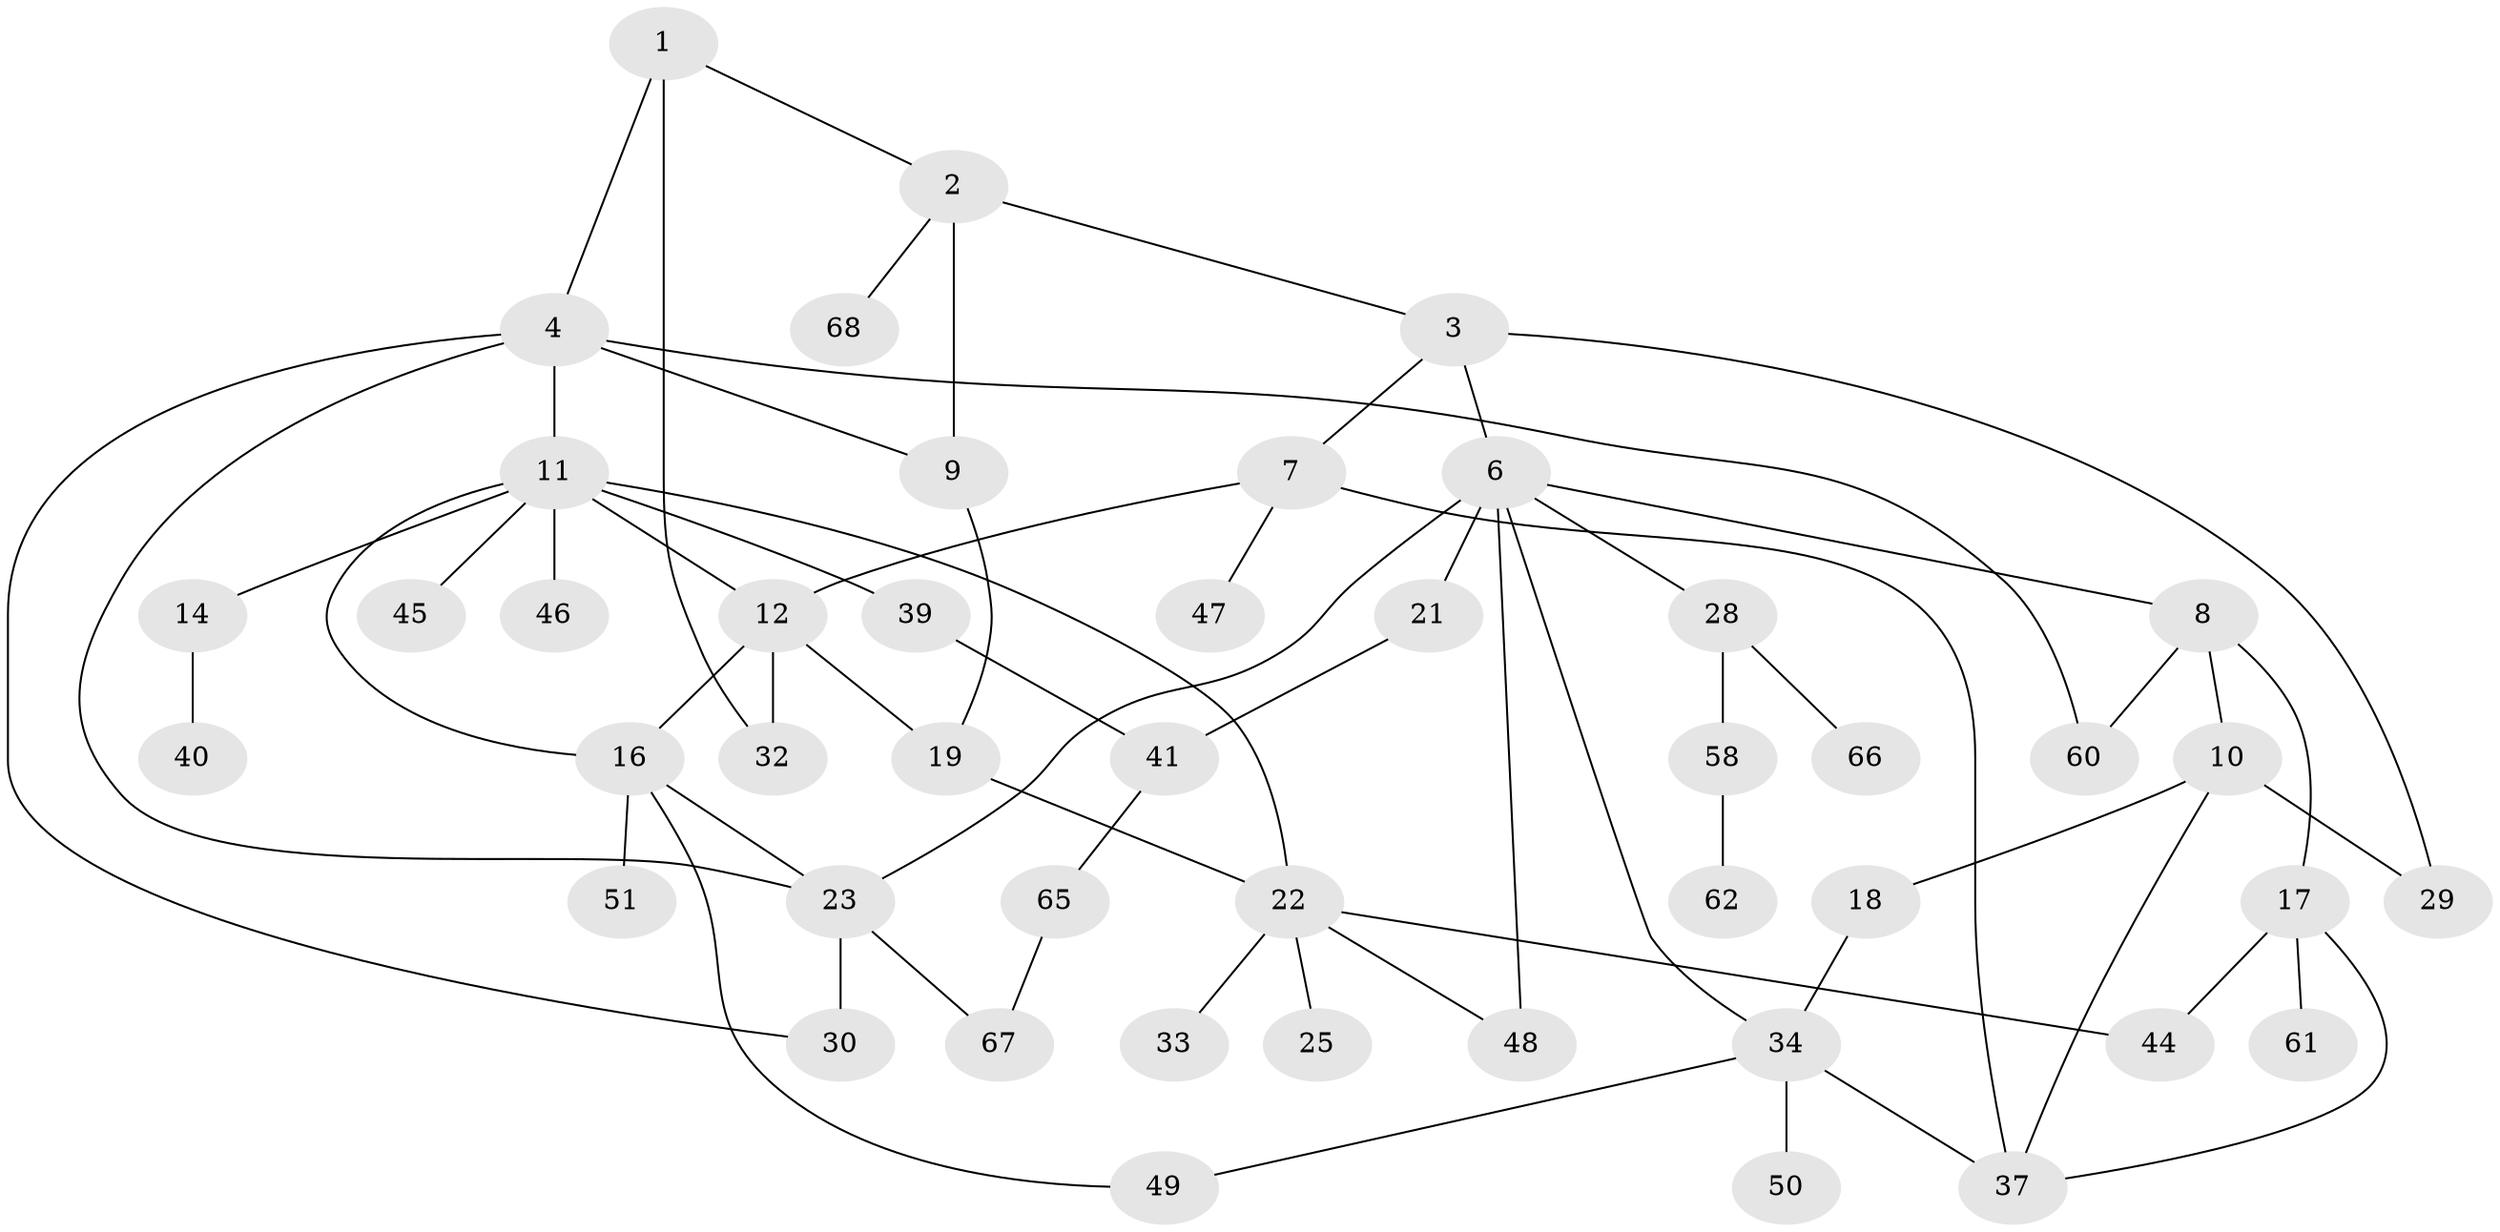 // Generated by graph-tools (version 1.1) at 2025/51/02/27/25 19:51:41]
// undirected, 46 vertices, 65 edges
graph export_dot {
graph [start="1"]
  node [color=gray90,style=filled];
  1;
  2 [super="+56"];
  3 [super="+54"];
  4 [super="+5"];
  6 [super="+59"];
  7;
  8 [super="+35"];
  9 [super="+20"];
  10;
  11 [super="+13"];
  12 [super="+24"];
  14 [super="+15"];
  16 [super="+36"];
  17 [super="+43"];
  18 [super="+27"];
  19;
  21;
  22 [super="+26"];
  23 [super="+52"];
  25 [super="+55"];
  28 [super="+31"];
  29 [super="+69"];
  30;
  32;
  33;
  34 [super="+38"];
  37 [super="+57"];
  39;
  40;
  41 [super="+42"];
  44 [super="+53"];
  45;
  46;
  47;
  48;
  49 [super="+64"];
  50;
  51;
  58;
  60;
  61;
  62 [super="+63"];
  65;
  66;
  67;
  68;
  1 -- 2;
  1 -- 4;
  1 -- 32;
  2 -- 3;
  2 -- 68;
  2 -- 9 [weight=2];
  3 -- 6;
  3 -- 7;
  3 -- 29;
  4 -- 9;
  4 -- 30;
  4 -- 60;
  4 -- 11;
  4 -- 23;
  6 -- 8;
  6 -- 21 [weight=2];
  6 -- 23;
  6 -- 28;
  6 -- 34;
  6 -- 48;
  7 -- 12;
  7 -- 37;
  7 -- 47;
  8 -- 10;
  8 -- 17;
  8 -- 60;
  9 -- 19;
  10 -- 18;
  10 -- 29;
  10 -- 37;
  11 -- 14;
  11 -- 22;
  11 -- 16;
  11 -- 39;
  11 -- 12;
  11 -- 45;
  11 -- 46;
  12 -- 19;
  12 -- 32;
  12 -- 16;
  14 -- 40;
  16 -- 49;
  16 -- 51;
  16 -- 23;
  17 -- 61;
  17 -- 44;
  17 -- 37;
  18 -- 34;
  19 -- 22;
  21 -- 41;
  22 -- 25;
  22 -- 33;
  22 -- 48;
  22 -- 44;
  23 -- 67;
  23 -- 30;
  28 -- 58;
  28 -- 66;
  34 -- 50;
  34 -- 37;
  34 -- 49;
  39 -- 41;
  41 -- 65;
  58 -- 62;
  65 -- 67;
}
